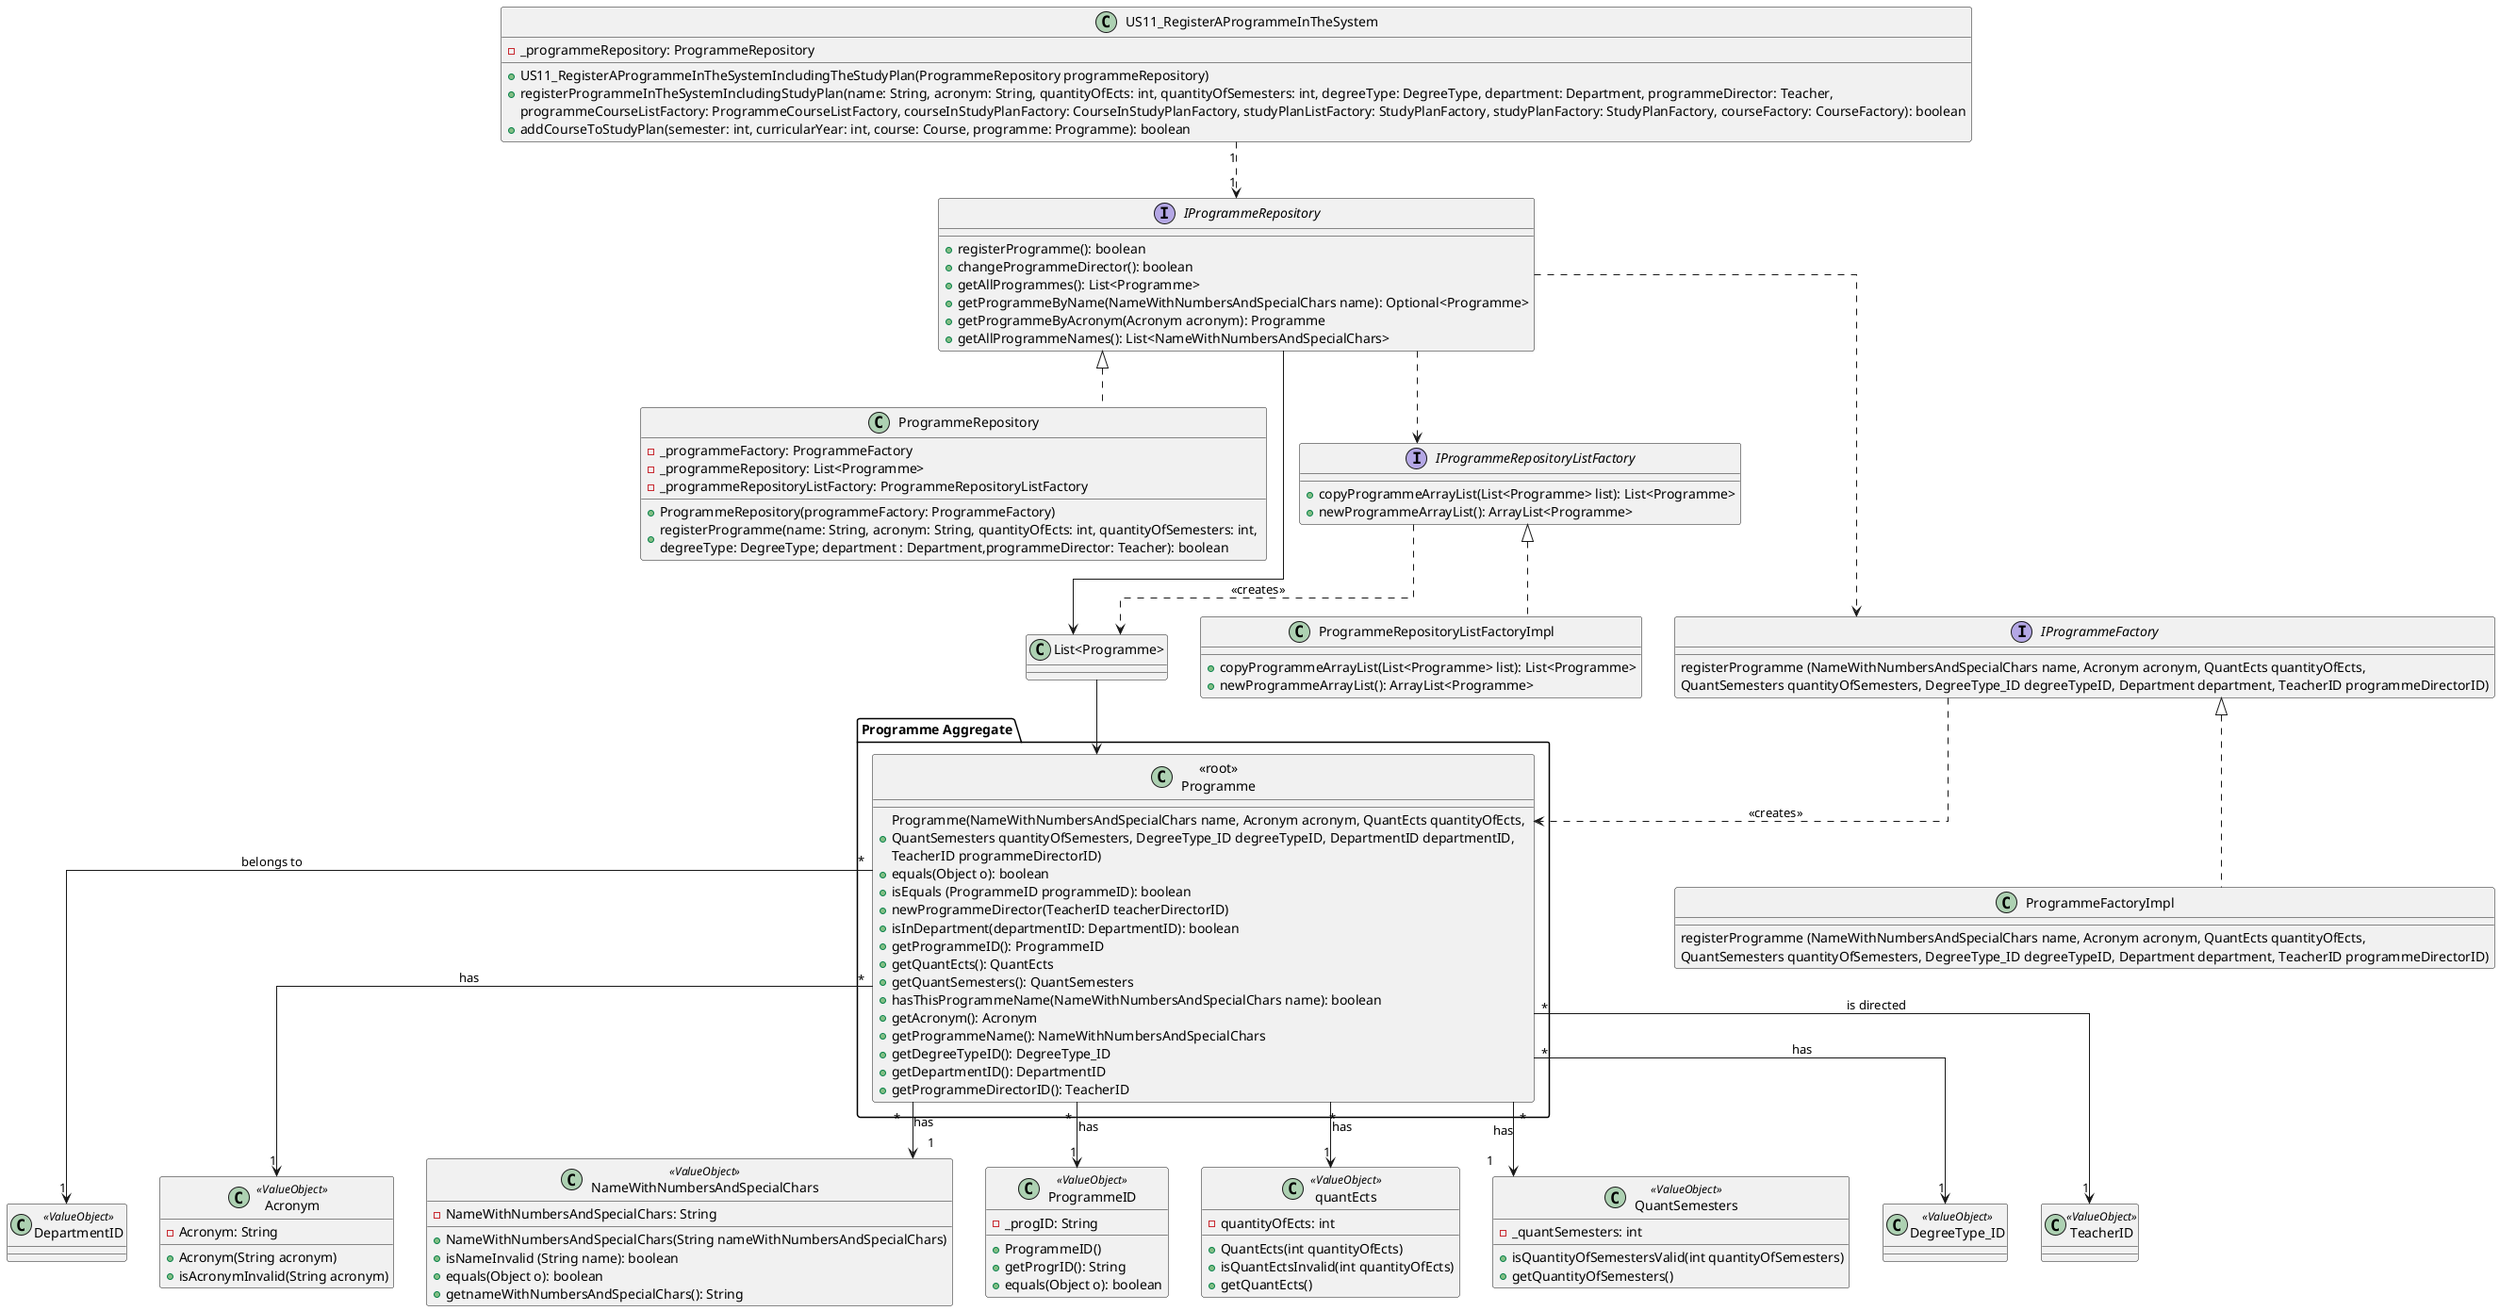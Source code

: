 @startuml

skinparam linetype ortho

class US11_RegisterAProgrammeInTheSystem {
    -_programmeRepository: ProgrammeRepository
    +US11_RegisterAProgrammeInTheSystemIncludingTheStudyPlan(ProgrammeRepository programmeRepository)
    +registerProgrammeInTheSystemIncludingStudyPlan(name: String, acronym: String, quantityOfEcts: int, quantityOfSemesters: int, degreeType: DegreeType, department: Department, programmeDirector: Teacher,
    programmeCourseListFactory: ProgrammeCourseListFactory, courseInStudyPlanFactory: CourseInStudyPlanFactory, studyPlanListFactory: StudyPlanFactory, studyPlanFactory: StudyPlanFactory, courseFactory: CourseFactory): boolean
    +addCourseToStudyPlan(semester: int, curricularYear: int, course: Course, programme: Programme): boolean
}

class "List<Programme>" {}


class DepartmentID <<ValueObject>> {}
class Acronym <<ValueObject>> {
    -Acronym: String
    +Acronym(String acronym)
    +isAcronymInvalid(String acronym)
}
class NameWithNumbersAndSpecialChars <<ValueObject>> {
    -NameWithNumbersAndSpecialChars: String
    +NameWithNumbersAndSpecialChars(String nameWithNumbersAndSpecialChars)
    +isNameInvalid (String name): boolean
    +equals(Object o): boolean
    +getnameWithNumbersAndSpecialChars(): String
}

class ProgrammeID <<ValueObject>> {
    -_progID: String
    +ProgrammeID()
    +getProgrID(): String
    +equals(Object o): boolean
}

class quantEcts <<ValueObject>> {
    -quantityOfEcts: int
    +QuantEcts(int quantityOfEcts)
    +isQuantEctsInvalid(int quantityOfEcts)
    +getQuantEcts()
}

class QuantSemesters <<ValueObject>> {
    -_quantSemesters: int
    +isQuantityOfSemestersValid(int quantityOfSemesters)
    +getQuantityOfSemesters()
}

package "Programme Aggregate" {
    class "<<root>>\nProgramme" {
         + Programme(NameWithNumbersAndSpecialChars name, Acronym acronym, QuantEcts quantityOfEcts, \nQuantSemesters quantityOfSemesters, DegreeType_ID degreeTypeID, DepartmentID departmentID, \nTeacherID programmeDirectorID)
         + equals(Object o): boolean
         + isEquals (ProgrammeID programmeID): boolean
         + newProgrammeDirector(TeacherID teacherDirectorID)
         + isInDepartment(departmentID: DepartmentID): boolean
         + getProgrammeID(): ProgrammeID
         + getQuantEcts(): QuantEcts
         + getQuantSemesters(): QuantSemesters
         + hasThisProgrammeName(NameWithNumbersAndSpecialChars name): boolean
         + getAcronym(): Acronym
         + getProgrammeName(): NameWithNumbersAndSpecialChars
         + getDegreeTypeID(): DegreeType_ID
         + getDepartmentID(): DepartmentID
         + getProgrammeDirectorID(): TeacherID
    }



}
class ProgrammeRepository {
     -_programmeFactory: ProgrammeFactory
     -_programmeRepository: List<Programme>
     -_programmeRepositoryListFactory: ProgrammeRepositoryListFactory
     +ProgrammeRepository(programmeFactory: ProgrammeFactory)
     +registerProgramme(name: String, acronym: String, quantityOfEcts: int, quantityOfSemesters: int, \ndegreeType: DegreeType; department : Department,programmeDirector: Teacher): boolean
}

interface IProgrammeRepository {
    +registerProgramme(): boolean
    +changeProgrammeDirector(): boolean
    +getAllProgrammes(): List<Programme>
    +getProgrammeByName(NameWithNumbersAndSpecialChars name): Optional<Programme>
    +getProgrammeByAcronym(Acronym acronym): Programme
    +getAllProgrammeNames(): List<NameWithNumbersAndSpecialChars>
}

class DegreeType_ID <<ValueObject>> {}

class TeacherID <<ValueObject>> {}


interface IProgrammeRepositoryListFactory {
    +copyProgrammeArrayList(List<Programme> list): List<Programme>
    +newProgrammeArrayList(): ArrayList<Programme>
}

class ProgrammeRepositoryListFactoryImpl {
    +copyProgrammeArrayList(List<Programme> list): List<Programme>
    +newProgrammeArrayList(): ArrayList<Programme>
}

interface IProgrammeFactory {
    registerProgramme (NameWithNumbersAndSpecialChars name, Acronym acronym, QuantEcts quantityOfEcts, \nQuantSemesters quantityOfSemesters, DegreeType_ID degreeTypeID, Department department, TeacherID programmeDirectorID)
}

class ProgrammeFactoryImpl {
    registerProgramme (NameWithNumbersAndSpecialChars name, Acronym acronym, QuantEcts quantityOfEcts, \nQuantSemesters quantityOfSemesters, DegreeType_ID degreeTypeID, Department department, TeacherID programmeDirectorID)
}


US11_RegisterAProgrammeInTheSystem "1" ..> "1" IProgrammeRepository


IProgrammeRepository <|.. ProgrammeRepository
IProgrammeRepository ..> IProgrammeRepositoryListFactory
IProgrammeRepositoryListFactory <|.. ProgrammeRepositoryListFactoryImpl
IProgrammeRepositoryListFactory ..> "List<Programme>" : "<<creates>>"
IProgrammeRepository --> "List<Programme>"
IProgrammeRepository ..> IProgrammeFactory
IProgrammeFactory <|.. ProgrammeFactoryImpl
IProgrammeFactory ..> "<<root>>\nProgramme" : "<<creates>>"
"List<Programme>" --> "<<root>>\nProgramme"
"<<root>>\nProgramme" "*" --> "1" TeacherID : "is directed"
"<<root>>\nProgramme" "*" --> "1" DepartmentID : "belongs to"
"<<root>>\nProgramme" "*" --> "1" DegreeType_ID : "has"
"<<root>>\nProgramme" "*" --> "1" QuantSemesters : "has"
"<<root>>\nProgramme" "*" --> "1" quantEcts : "has"
"<<root>>\nProgramme" "*" --> "1" Acronym : "has"
"<<root>>\nProgramme" "*" --> "1" NameWithNumbersAndSpecialChars : "has"
"<<root>>\nProgramme" "*" --> "1" ProgrammeID : "has"

@enduml
